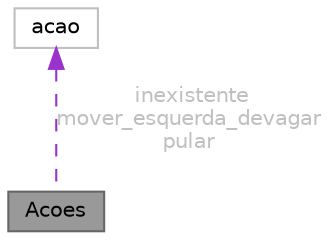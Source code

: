digraph "Acoes"
{
 // LATEX_PDF_SIZE
  bgcolor="transparent";
  edge [fontname=Helvetica,fontsize=10,labelfontname=Helvetica,labelfontsize=10];
  node [fontname=Helvetica,fontsize=10,shape=box,height=0.2,width=0.4];
  Node1 [id="Node000001",label="Acoes",height=0.2,width=0.4,color="gray40", fillcolor="grey60", style="filled", fontcolor="black",tooltip=" "];
  Node2 -> Node1 [id="edge1_Node000001_Node000002",dir="back",color="darkorchid3",style="dashed",tooltip=" ",label=" inexistente\nmover_esquerda_devagar\npular",fontcolor="grey" ];
  Node2 [id="Node000002",label="acao",height=0.2,width=0.4,color="grey75", fillcolor="white", style="filled",URL="$structacao.html",tooltip=" "];
}
